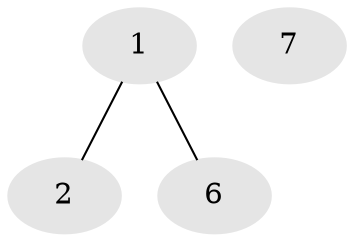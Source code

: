 // Generated by graph-tools (version 1.1) at 2025/46/02/15/25 05:46:28]
// undirected, 4 vertices, 2 edges
graph export_dot {
graph [start="1"]
  node [color=gray90,style=filled];
  1 [super="+8+10+20"];
  2 [super="+3+4+5+9"];
  6 [super="+15+17"];
  7 [super="+5+11+14"];
  1 -- 2;
  1 -- 6;
}
